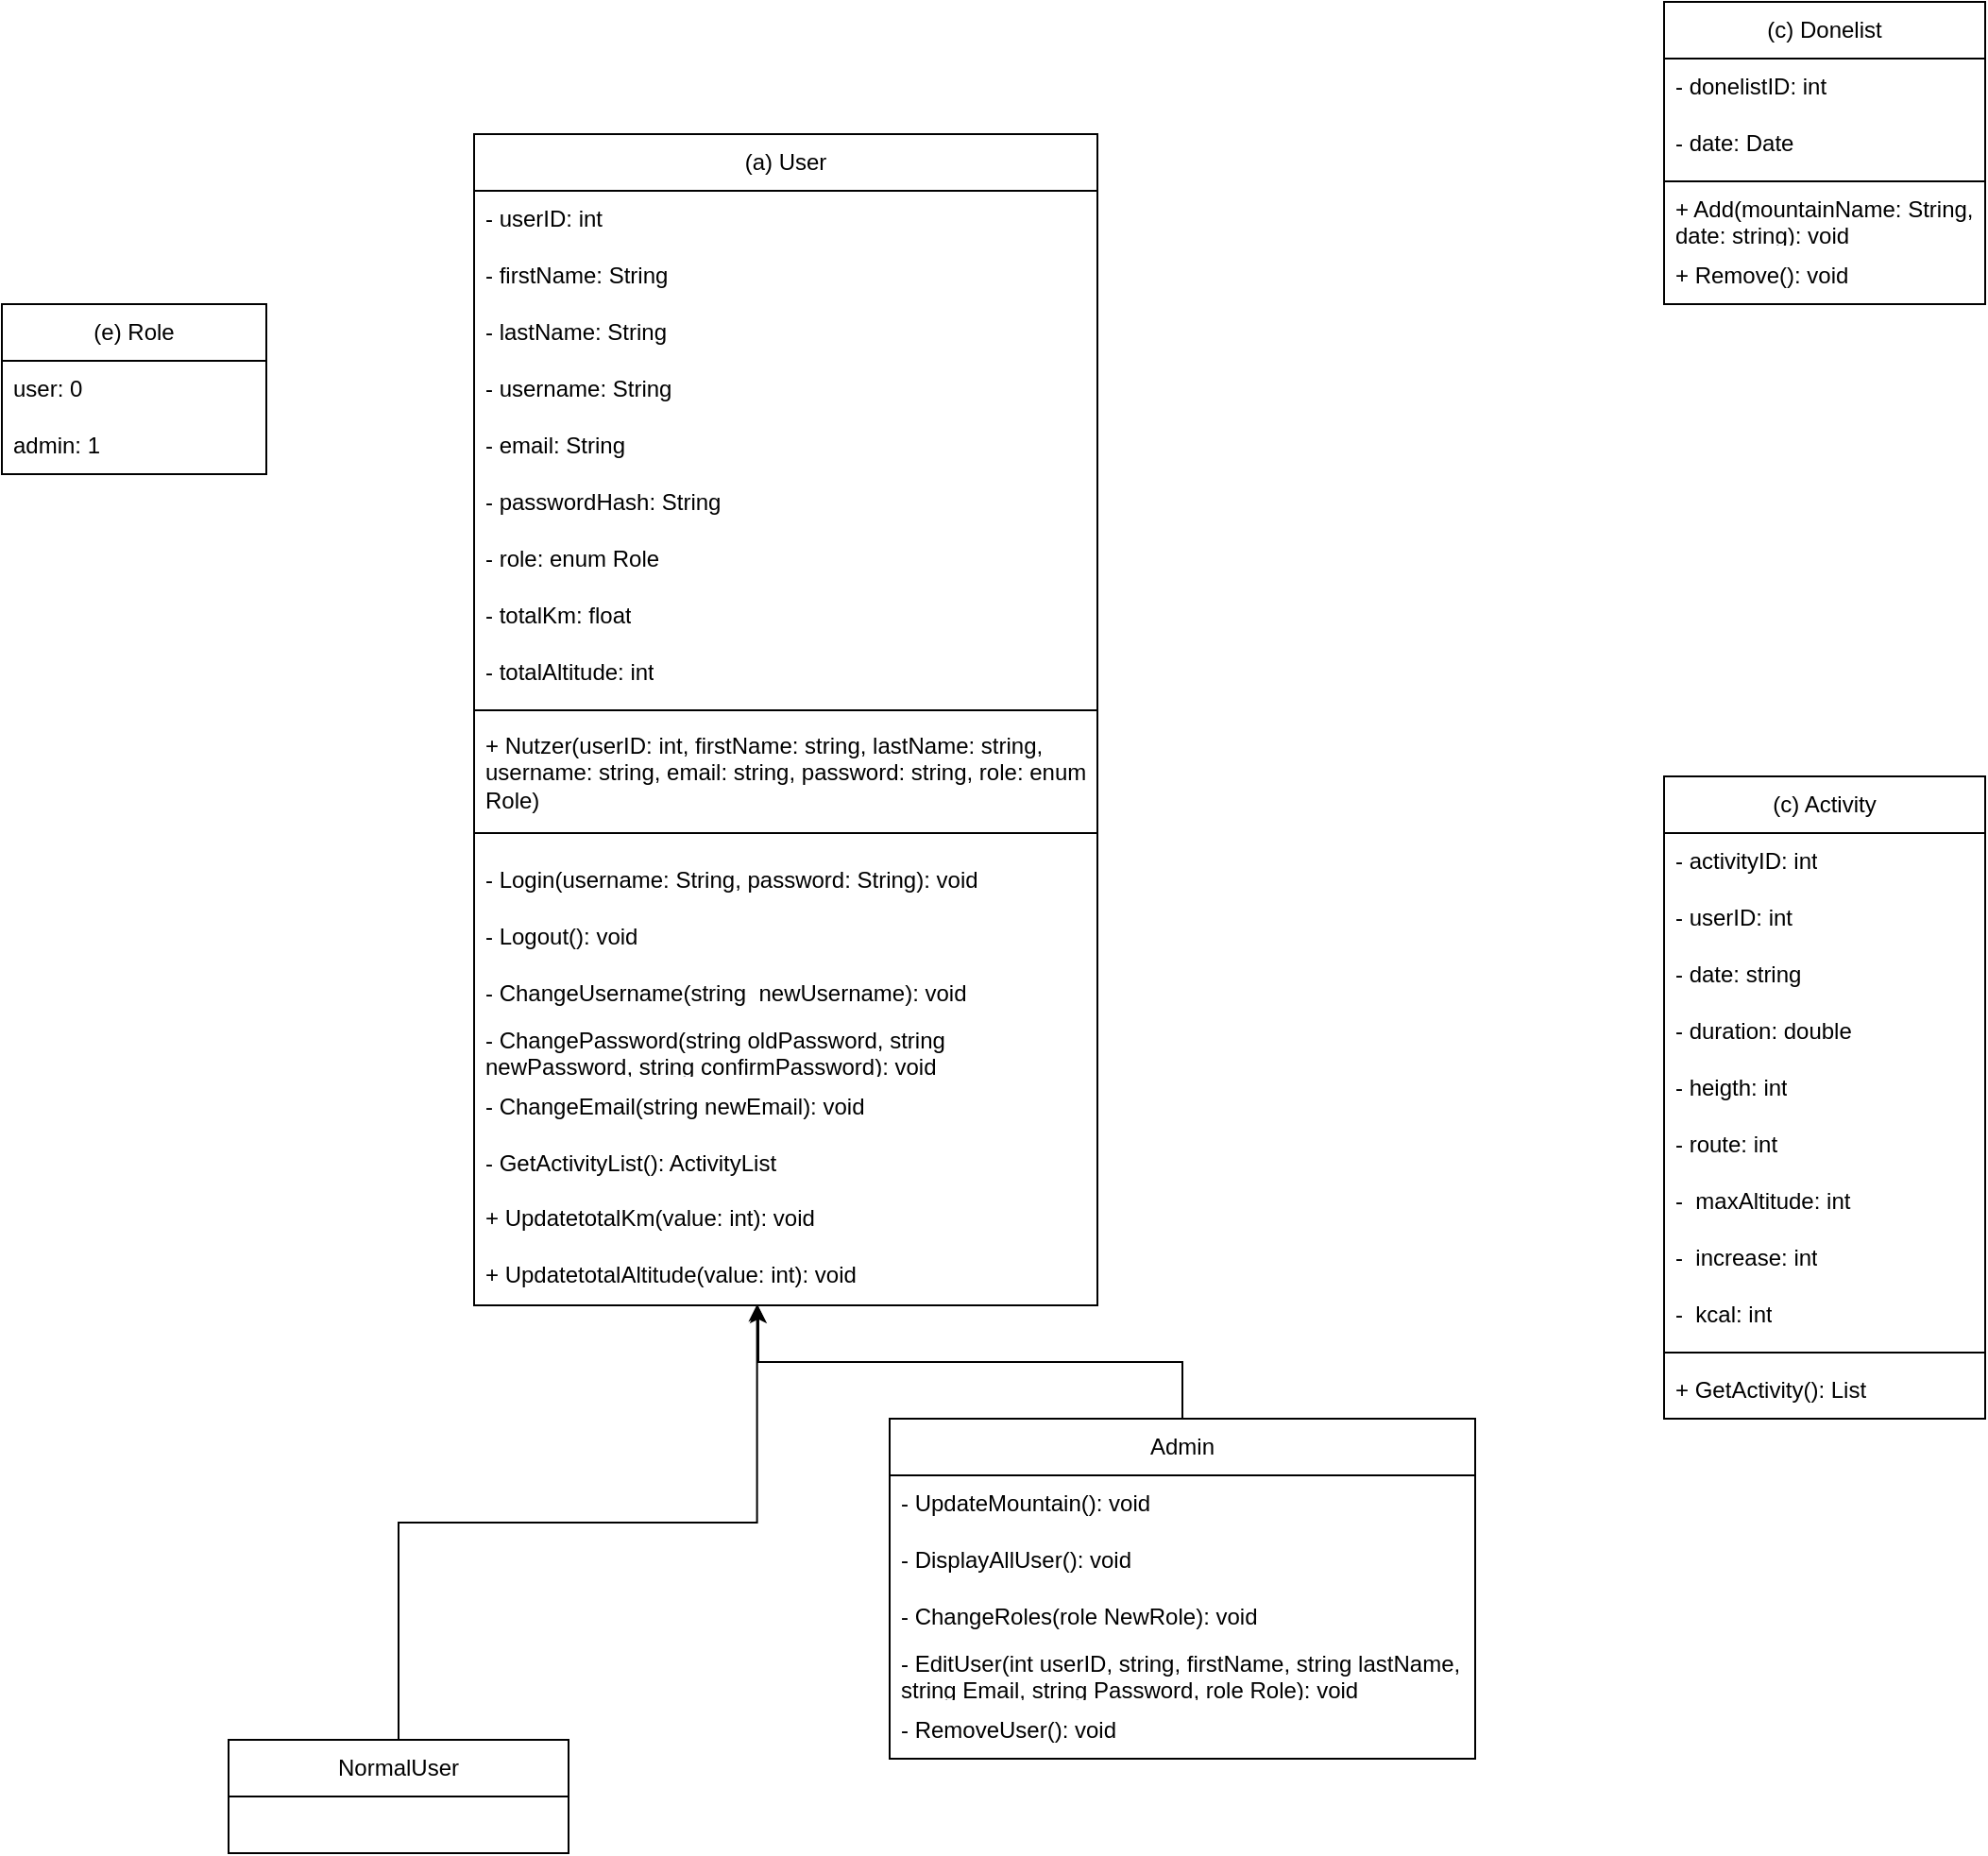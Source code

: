<mxfile version="25.0.2">
  <diagram name="Seite-1" id="ZbTAyUVMpzpLRNHkgS00">
    <mxGraphModel dx="1038" dy="763" grid="1" gridSize="10" guides="1" tooltips="1" connect="1" arrows="1" fold="1" page="1" pageScale="1" pageWidth="827" pageHeight="1169" math="0" shadow="0">
      <root>
        <mxCell id="0" />
        <mxCell id="1" parent="0" />
        <mxCell id="UGGz3qacBqOqNmaK9mtV-1" value="(a) User" style="swimlane;fontStyle=0;childLayout=stackLayout;horizontal=1;startSize=30;horizontalStack=0;resizeParent=1;resizeParentMax=0;resizeLast=0;collapsible=1;marginBottom=0;whiteSpace=wrap;html=1;" parent="1" vertex="1">
          <mxGeometry x="340" y="150" width="330" height="620" as="geometry" />
        </mxCell>
        <mxCell id="UGGz3qacBqOqNmaK9mtV-2" value="- userID: int" style="text;strokeColor=none;fillColor=none;align=left;verticalAlign=middle;spacingLeft=4;spacingRight=4;overflow=hidden;points=[[0,0.5],[1,0.5]];portConstraint=eastwest;rotatable=0;whiteSpace=wrap;html=1;" parent="UGGz3qacBqOqNmaK9mtV-1" vertex="1">
          <mxGeometry y="30" width="330" height="30" as="geometry" />
        </mxCell>
        <mxCell id="UGGz3qacBqOqNmaK9mtV-3" value="- firstName: String" style="text;strokeColor=none;fillColor=none;align=left;verticalAlign=middle;spacingLeft=4;spacingRight=4;overflow=hidden;points=[[0,0.5],[1,0.5]];portConstraint=eastwest;rotatable=0;whiteSpace=wrap;html=1;" parent="UGGz3qacBqOqNmaK9mtV-1" vertex="1">
          <mxGeometry y="60" width="330" height="30" as="geometry" />
        </mxCell>
        <mxCell id="UGGz3qacBqOqNmaK9mtV-4" value="- lastName: String" style="text;strokeColor=none;fillColor=none;align=left;verticalAlign=middle;spacingLeft=4;spacingRight=4;overflow=hidden;points=[[0,0.5],[1,0.5]];portConstraint=eastwest;rotatable=0;whiteSpace=wrap;html=1;" parent="UGGz3qacBqOqNmaK9mtV-1" vertex="1">
          <mxGeometry y="90" width="330" height="30" as="geometry" />
        </mxCell>
        <mxCell id="b_B-MRHjMn5Xg6RO3LzB-2" value="- username: String" style="text;strokeColor=none;fillColor=none;align=left;verticalAlign=middle;spacingLeft=4;spacingRight=4;overflow=hidden;points=[[0,0.5],[1,0.5]];portConstraint=eastwest;rotatable=0;whiteSpace=wrap;html=1;" parent="UGGz3qacBqOqNmaK9mtV-1" vertex="1">
          <mxGeometry y="120" width="330" height="30" as="geometry" />
        </mxCell>
        <mxCell id="UGGz3qacBqOqNmaK9mtV-5" value="- email: String" style="text;strokeColor=none;fillColor=none;align=left;verticalAlign=middle;spacingLeft=4;spacingRight=4;overflow=hidden;points=[[0,0.5],[1,0.5]];portConstraint=eastwest;rotatable=0;whiteSpace=wrap;html=1;" parent="UGGz3qacBqOqNmaK9mtV-1" vertex="1">
          <mxGeometry y="150" width="330" height="30" as="geometry" />
        </mxCell>
        <mxCell id="UGGz3qacBqOqNmaK9mtV-8" value="- passwordHash: String" style="text;strokeColor=none;fillColor=none;align=left;verticalAlign=middle;spacingLeft=4;spacingRight=4;overflow=hidden;points=[[0,0.5],[1,0.5]];portConstraint=eastwest;rotatable=0;whiteSpace=wrap;html=1;" parent="UGGz3qacBqOqNmaK9mtV-1" vertex="1">
          <mxGeometry y="180" width="330" height="30" as="geometry" />
        </mxCell>
        <mxCell id="UGGz3qacBqOqNmaK9mtV-9" value="- role: enum Role" style="text;strokeColor=none;fillColor=none;align=left;verticalAlign=middle;spacingLeft=4;spacingRight=4;overflow=hidden;points=[[0,0.5],[1,0.5]];portConstraint=eastwest;rotatable=0;whiteSpace=wrap;html=1;" parent="UGGz3qacBqOqNmaK9mtV-1" vertex="1">
          <mxGeometry y="210" width="330" height="30" as="geometry" />
        </mxCell>
        <mxCell id="UGGz3qacBqOqNmaK9mtV-10" value="- totalKm: float" style="text;strokeColor=none;fillColor=none;align=left;verticalAlign=middle;spacingLeft=4;spacingRight=4;overflow=hidden;points=[[0,0.5],[1,0.5]];portConstraint=eastwest;rotatable=0;whiteSpace=wrap;html=1;" parent="UGGz3qacBqOqNmaK9mtV-1" vertex="1">
          <mxGeometry y="240" width="330" height="30" as="geometry" />
        </mxCell>
        <mxCell id="UGGz3qacBqOqNmaK9mtV-11" value="- totalAltitude: int" style="text;strokeColor=none;fillColor=none;align=left;verticalAlign=middle;spacingLeft=4;spacingRight=4;overflow=hidden;points=[[0,0.5],[1,0.5]];portConstraint=eastwest;rotatable=0;whiteSpace=wrap;html=1;" parent="UGGz3qacBqOqNmaK9mtV-1" vertex="1">
          <mxGeometry y="270" width="330" height="30" as="geometry" />
        </mxCell>
        <mxCell id="TD3rTA4_gEk4RtTlKrSq-3" value="" style="line;strokeWidth=1;rotatable=0;dashed=0;labelPosition=right;align=left;verticalAlign=middle;spacingTop=0;spacingLeft=6;points=[];portConstraint=eastwest;" vertex="1" parent="UGGz3qacBqOqNmaK9mtV-1">
          <mxGeometry y="300" width="330" height="10" as="geometry" />
        </mxCell>
        <mxCell id="TD3rTA4_gEk4RtTlKrSq-13" value="+ Nutzer(userID: int, firstName: string, lastName: string, username: string, email: string, password: string, role: enum Role)" style="text;strokeColor=none;fillColor=none;spacingLeft=4;spacingRight=4;overflow=hidden;rotatable=0;points=[[0,0.5],[1,0.5]];portConstraint=eastwest;fontSize=12;whiteSpace=wrap;html=1;" vertex="1" parent="UGGz3qacBqOqNmaK9mtV-1">
          <mxGeometry y="310" width="330" height="50" as="geometry" />
        </mxCell>
        <mxCell id="TD3rTA4_gEk4RtTlKrSq-14" value="" style="line;strokeWidth=1;rotatable=0;dashed=0;labelPosition=right;align=left;verticalAlign=middle;spacingTop=0;spacingLeft=6;points=[];portConstraint=eastwest;" vertex="1" parent="UGGz3qacBqOqNmaK9mtV-1">
          <mxGeometry y="360" width="330" height="20" as="geometry" />
        </mxCell>
        <mxCell id="UGGz3qacBqOqNmaK9mtV-13" value="- Login(username: String, password: String): void" style="text;strokeColor=none;fillColor=none;align=left;verticalAlign=middle;spacingLeft=4;spacingRight=4;overflow=hidden;points=[[0,0.5],[1,0.5]];portConstraint=eastwest;rotatable=0;whiteSpace=wrap;html=1;" parent="UGGz3qacBqOqNmaK9mtV-1" vertex="1">
          <mxGeometry y="380" width="330" height="30" as="geometry" />
        </mxCell>
        <mxCell id="UGGz3qacBqOqNmaK9mtV-14" value="- Logout(): void" style="text;strokeColor=none;fillColor=none;align=left;verticalAlign=middle;spacingLeft=4;spacingRight=4;overflow=hidden;points=[[0,0.5],[1,0.5]];portConstraint=eastwest;rotatable=0;whiteSpace=wrap;html=1;" parent="UGGz3qacBqOqNmaK9mtV-1" vertex="1">
          <mxGeometry y="410" width="330" height="30" as="geometry" />
        </mxCell>
        <mxCell id="UGGz3qacBqOqNmaK9mtV-15" value="- ChangeUsername(string&amp;nbsp; newUsername): void" style="text;strokeColor=none;fillColor=none;align=left;verticalAlign=middle;spacingLeft=4;spacingRight=4;overflow=hidden;points=[[0,0.5],[1,0.5]];portConstraint=eastwest;rotatable=0;whiteSpace=wrap;html=1;" parent="UGGz3qacBqOqNmaK9mtV-1" vertex="1">
          <mxGeometry y="440" width="330" height="30" as="geometry" />
        </mxCell>
        <mxCell id="UGGz3qacBqOqNmaK9mtV-16" value="- ChangePassword(string oldPassword, string newPassword, string confirmPassword): void" style="text;strokeColor=none;fillColor=none;align=left;verticalAlign=middle;spacingLeft=4;spacingRight=4;overflow=hidden;points=[[0,0.5],[1,0.5]];portConstraint=eastwest;rotatable=0;whiteSpace=wrap;html=1;" parent="UGGz3qacBqOqNmaK9mtV-1" vertex="1">
          <mxGeometry y="470" width="330" height="30" as="geometry" />
        </mxCell>
        <mxCell id="UGGz3qacBqOqNmaK9mtV-18" value="- ChangeEmail(string newEmail): void" style="text;strokeColor=none;fillColor=none;align=left;verticalAlign=middle;spacingLeft=4;spacingRight=4;overflow=hidden;points=[[0,0.5],[1,0.5]];portConstraint=eastwest;rotatable=0;whiteSpace=wrap;html=1;" parent="UGGz3qacBqOqNmaK9mtV-1" vertex="1">
          <mxGeometry y="500" width="330" height="30" as="geometry" />
        </mxCell>
        <mxCell id="UGGz3qacBqOqNmaK9mtV-88" value="- GetActivityList(): ActivityList" style="text;strokeColor=none;fillColor=none;align=left;verticalAlign=middle;spacingLeft=4;spacingRight=4;overflow=hidden;points=[[0,0.5],[1,0.5]];portConstraint=eastwest;rotatable=0;whiteSpace=wrap;html=1;" parent="UGGz3qacBqOqNmaK9mtV-1" vertex="1">
          <mxGeometry y="530" width="330" height="30" as="geometry" />
        </mxCell>
        <mxCell id="TD3rTA4_gEk4RtTlKrSq-16" value="+ UpdatetotalKm(value: int): void" style="text;strokeColor=none;fillColor=none;spacingLeft=4;spacingRight=4;overflow=hidden;rotatable=0;points=[[0,0.5],[1,0.5]];portConstraint=eastwest;fontSize=12;whiteSpace=wrap;html=1;" vertex="1" parent="UGGz3qacBqOqNmaK9mtV-1">
          <mxGeometry y="560" width="330" height="30" as="geometry" />
        </mxCell>
        <mxCell id="TD3rTA4_gEk4RtTlKrSq-17" value="+ UpdatetotalAltitude(value: int): void" style="text;strokeColor=none;fillColor=none;spacingLeft=4;spacingRight=4;overflow=hidden;rotatable=0;points=[[0,0.5],[1,0.5]];portConstraint=eastwest;fontSize=12;whiteSpace=wrap;html=1;" vertex="1" parent="UGGz3qacBqOqNmaK9mtV-1">
          <mxGeometry y="590" width="330" height="30" as="geometry" />
        </mxCell>
        <mxCell id="UGGz3qacBqOqNmaK9mtV-21" value="Admin" style="swimlane;fontStyle=0;childLayout=stackLayout;horizontal=1;startSize=30;horizontalStack=0;resizeParent=1;resizeParentMax=0;resizeLast=0;collapsible=1;marginBottom=0;whiteSpace=wrap;html=1;" parent="1" vertex="1">
          <mxGeometry x="560" y="830" width="310" height="180" as="geometry" />
        </mxCell>
        <mxCell id="UGGz3qacBqOqNmaK9mtV-24" value="- UpdateMountain(): void" style="text;strokeColor=none;fillColor=none;align=left;verticalAlign=middle;spacingLeft=4;spacingRight=4;overflow=hidden;points=[[0,0.5],[1,0.5]];portConstraint=eastwest;rotatable=0;whiteSpace=wrap;html=1;" parent="UGGz3qacBqOqNmaK9mtV-21" vertex="1">
          <mxGeometry y="30" width="310" height="30" as="geometry" />
        </mxCell>
        <mxCell id="UGGz3qacBqOqNmaK9mtV-25" value="- DisplayAllUser(): void" style="text;strokeColor=none;fillColor=none;align=left;verticalAlign=middle;spacingLeft=4;spacingRight=4;overflow=hidden;points=[[0,0.5],[1,0.5]];portConstraint=eastwest;rotatable=0;whiteSpace=wrap;html=1;" parent="UGGz3qacBqOqNmaK9mtV-21" vertex="1">
          <mxGeometry y="60" width="310" height="30" as="geometry" />
        </mxCell>
        <mxCell id="UGGz3qacBqOqNmaK9mtV-28" value="- ChangeRoles(role NewRole): void" style="text;strokeColor=none;fillColor=none;align=left;verticalAlign=middle;spacingLeft=4;spacingRight=4;overflow=hidden;points=[[0,0.5],[1,0.5]];portConstraint=eastwest;rotatable=0;whiteSpace=wrap;html=1;" parent="UGGz3qacBqOqNmaK9mtV-21" vertex="1">
          <mxGeometry y="90" width="310" height="30" as="geometry" />
        </mxCell>
        <mxCell id="UGGz3qacBqOqNmaK9mtV-29" value="- EditUser(int userID, string, firstName, string lastName, string Email, string Password, role Role): void" style="text;strokeColor=none;fillColor=none;align=left;verticalAlign=middle;spacingLeft=4;spacingRight=4;overflow=hidden;points=[[0,0.5],[1,0.5]];portConstraint=eastwest;rotatable=0;whiteSpace=wrap;html=1;" parent="UGGz3qacBqOqNmaK9mtV-21" vertex="1">
          <mxGeometry y="120" width="310" height="30" as="geometry" />
        </mxCell>
        <mxCell id="UGGz3qacBqOqNmaK9mtV-32" value="- RemoveUser(): void" style="text;strokeColor=none;fillColor=none;align=left;verticalAlign=middle;spacingLeft=4;spacingRight=4;overflow=hidden;points=[[0,0.5],[1,0.5]];portConstraint=eastwest;rotatable=0;whiteSpace=wrap;html=1;" parent="UGGz3qacBqOqNmaK9mtV-21" vertex="1">
          <mxGeometry y="150" width="310" height="30" as="geometry" />
        </mxCell>
        <mxCell id="UGGz3qacBqOqNmaK9mtV-36" value="NormalUser" style="swimlane;fontStyle=0;childLayout=stackLayout;horizontal=1;startSize=30;horizontalStack=0;resizeParent=1;resizeParentMax=0;resizeLast=0;collapsible=1;marginBottom=0;whiteSpace=wrap;html=1;" parent="1" vertex="1">
          <mxGeometry x="210" y="1000" width="180" height="60" as="geometry" />
        </mxCell>
        <mxCell id="UGGz3qacBqOqNmaK9mtV-62" value="(c) Activity" style="swimlane;fontStyle=0;childLayout=stackLayout;horizontal=1;startSize=30;horizontalStack=0;resizeParent=1;resizeParentMax=0;resizeLast=0;collapsible=1;marginBottom=0;whiteSpace=wrap;html=1;" parent="1" vertex="1">
          <mxGeometry x="970" y="490" width="170" height="340" as="geometry" />
        </mxCell>
        <mxCell id="UGGz3qacBqOqNmaK9mtV-63" value="- activityID: int" style="text;strokeColor=none;fillColor=none;align=left;verticalAlign=middle;spacingLeft=4;spacingRight=4;overflow=hidden;points=[[0,0.5],[1,0.5]];portConstraint=eastwest;rotatable=0;whiteSpace=wrap;html=1;" parent="UGGz3qacBqOqNmaK9mtV-62" vertex="1">
          <mxGeometry y="30" width="170" height="30" as="geometry" />
        </mxCell>
        <mxCell id="UGGz3qacBqOqNmaK9mtV-64" value="- userID: int" style="text;strokeColor=none;fillColor=none;align=left;verticalAlign=middle;spacingLeft=4;spacingRight=4;overflow=hidden;points=[[0,0.5],[1,0.5]];portConstraint=eastwest;rotatable=0;whiteSpace=wrap;html=1;" parent="UGGz3qacBqOqNmaK9mtV-62" vertex="1">
          <mxGeometry y="60" width="170" height="30" as="geometry" />
        </mxCell>
        <mxCell id="UGGz3qacBqOqNmaK9mtV-66" value="- date: string" style="text;strokeColor=none;fillColor=none;align=left;verticalAlign=middle;spacingLeft=4;spacingRight=4;overflow=hidden;points=[[0,0.5],[1,0.5]];portConstraint=eastwest;rotatable=0;whiteSpace=wrap;html=1;" parent="UGGz3qacBqOqNmaK9mtV-62" vertex="1">
          <mxGeometry y="90" width="170" height="30" as="geometry" />
        </mxCell>
        <mxCell id="UGGz3qacBqOqNmaK9mtV-67" value="- duration: double" style="text;strokeColor=none;fillColor=none;align=left;verticalAlign=middle;spacingLeft=4;spacingRight=4;overflow=hidden;points=[[0,0.5],[1,0.5]];portConstraint=eastwest;rotatable=0;whiteSpace=wrap;html=1;" parent="UGGz3qacBqOqNmaK9mtV-62" vertex="1">
          <mxGeometry y="120" width="170" height="30" as="geometry" />
        </mxCell>
        <mxCell id="UGGz3qacBqOqNmaK9mtV-68" value="- heigth: int" style="text;strokeColor=none;fillColor=none;align=left;verticalAlign=middle;spacingLeft=4;spacingRight=4;overflow=hidden;points=[[0,0.5],[1,0.5]];portConstraint=eastwest;rotatable=0;whiteSpace=wrap;html=1;" parent="UGGz3qacBqOqNmaK9mtV-62" vertex="1">
          <mxGeometry y="150" width="170" height="30" as="geometry" />
        </mxCell>
        <mxCell id="UGGz3qacBqOqNmaK9mtV-71" value="- route: int" style="text;align=left;verticalAlign=middle;spacingLeft=4;spacingRight=4;overflow=hidden;points=[[0,0.5],[1,0.5]];portConstraint=eastwest;rotatable=0;whiteSpace=wrap;html=1;" parent="UGGz3qacBqOqNmaK9mtV-62" vertex="1">
          <mxGeometry y="180" width="170" height="30" as="geometry" />
        </mxCell>
        <mxCell id="z9zirwKKxDiTSx7_xv---1" value="-&amp;nbsp; maxAltitude: int" style="text;strokeColor=none;fillColor=none;align=left;verticalAlign=middle;spacingLeft=4;spacingRight=4;overflow=hidden;points=[[0,0.5],[1,0.5]];portConstraint=eastwest;rotatable=0;whiteSpace=wrap;html=1;" parent="UGGz3qacBqOqNmaK9mtV-62" vertex="1">
          <mxGeometry y="210" width="170" height="30" as="geometry" />
        </mxCell>
        <mxCell id="UGGz3qacBqOqNmaK9mtV-72" value="-&amp;nbsp; increase: int" style="text;strokeColor=none;fillColor=none;align=left;verticalAlign=middle;spacingLeft=4;spacingRight=4;overflow=hidden;points=[[0,0.5],[1,0.5]];portConstraint=eastwest;rotatable=0;whiteSpace=wrap;html=1;" parent="UGGz3qacBqOqNmaK9mtV-62" vertex="1">
          <mxGeometry y="240" width="170" height="30" as="geometry" />
        </mxCell>
        <mxCell id="z9zirwKKxDiTSx7_xv---2" value="-&amp;nbsp; kcal: int" style="text;strokeColor=none;fillColor=none;align=left;verticalAlign=middle;spacingLeft=4;spacingRight=4;overflow=hidden;points=[[0,0.5],[1,0.5]];portConstraint=eastwest;rotatable=0;whiteSpace=wrap;html=1;" parent="UGGz3qacBqOqNmaK9mtV-62" vertex="1">
          <mxGeometry y="270" width="170" height="30" as="geometry" />
        </mxCell>
        <mxCell id="TD3rTA4_gEk4RtTlKrSq-20" value="" style="line;strokeWidth=1;rotatable=0;dashed=0;labelPosition=right;align=left;verticalAlign=middle;spacingTop=0;spacingLeft=6;points=[];portConstraint=eastwest;" vertex="1" parent="UGGz3qacBqOqNmaK9mtV-62">
          <mxGeometry y="300" width="170" height="10" as="geometry" />
        </mxCell>
        <mxCell id="UGGz3qacBqOqNmaK9mtV-73" value="+ Get&lt;span style=&quot;text-align: center;&quot;&gt;Activity&lt;/span&gt;(): List" style="text;strokeColor=none;fillColor=none;align=left;verticalAlign=middle;spacingLeft=4;spacingRight=4;overflow=hidden;points=[[0,0.5],[1,0.5]];portConstraint=eastwest;rotatable=0;whiteSpace=wrap;html=1;" parent="UGGz3qacBqOqNmaK9mtV-62" vertex="1">
          <mxGeometry y="310" width="170" height="30" as="geometry" />
        </mxCell>
        <mxCell id="UGGz3qacBqOqNmaK9mtV-75" value="(c) Donelist" style="swimlane;fontStyle=0;childLayout=stackLayout;horizontal=1;startSize=30;horizontalStack=0;resizeParent=1;resizeParentMax=0;resizeLast=0;collapsible=1;marginBottom=0;whiteSpace=wrap;html=1;" parent="1" vertex="1">
          <mxGeometry x="970" y="80" width="170" height="160" as="geometry" />
        </mxCell>
        <mxCell id="UGGz3qacBqOqNmaK9mtV-76" value="- donelistID: int" style="text;strokeColor=none;fillColor=none;align=left;verticalAlign=middle;spacingLeft=4;spacingRight=4;overflow=hidden;points=[[0,0.5],[1,0.5]];portConstraint=eastwest;rotatable=0;whiteSpace=wrap;html=1;" parent="UGGz3qacBqOqNmaK9mtV-75" vertex="1">
          <mxGeometry y="30" width="170" height="30" as="geometry" />
        </mxCell>
        <mxCell id="UGGz3qacBqOqNmaK9mtV-79" value="- date: Date" style="text;strokeColor=none;fillColor=none;align=left;verticalAlign=middle;spacingLeft=4;spacingRight=4;overflow=hidden;points=[[0,0.5],[1,0.5]];portConstraint=eastwest;rotatable=0;whiteSpace=wrap;html=1;" parent="UGGz3qacBqOqNmaK9mtV-75" vertex="1">
          <mxGeometry y="60" width="170" height="30" as="geometry" />
        </mxCell>
        <mxCell id="TD3rTA4_gEk4RtTlKrSq-21" value="" style="line;strokeWidth=1;rotatable=0;dashed=0;labelPosition=right;align=left;verticalAlign=middle;spacingTop=0;spacingLeft=6;points=[];portConstraint=eastwest;" vertex="1" parent="UGGz3qacBqOqNmaK9mtV-75">
          <mxGeometry y="90" width="170" height="10" as="geometry" />
        </mxCell>
        <mxCell id="UGGz3qacBqOqNmaK9mtV-85" value="+ Add(mountainName: String, date: string): void" style="text;strokeColor=none;fillColor=none;align=left;verticalAlign=middle;spacingLeft=4;spacingRight=4;overflow=hidden;points=[[0,0.5],[1,0.5]];portConstraint=eastwest;rotatable=0;whiteSpace=wrap;html=1;" parent="UGGz3qacBqOqNmaK9mtV-75" vertex="1">
          <mxGeometry y="100" width="170" height="30" as="geometry" />
        </mxCell>
        <mxCell id="UGGz3qacBqOqNmaK9mtV-86" value="+ Remove(): void" style="text;strokeColor=none;fillColor=none;align=left;verticalAlign=middle;spacingLeft=4;spacingRight=4;overflow=hidden;points=[[0,0.5],[1,0.5]];portConstraint=eastwest;rotatable=0;whiteSpace=wrap;html=1;" parent="UGGz3qacBqOqNmaK9mtV-75" vertex="1">
          <mxGeometry y="130" width="170" height="30" as="geometry" />
        </mxCell>
        <mxCell id="TD3rTA4_gEk4RtTlKrSq-5" value="(e) Role" style="swimlane;fontStyle=0;childLayout=stackLayout;horizontal=1;startSize=30;horizontalStack=0;resizeParent=1;resizeParentMax=0;resizeLast=0;collapsible=1;marginBottom=0;whiteSpace=wrap;html=1;" vertex="1" parent="1">
          <mxGeometry x="90" y="240" width="140" height="90" as="geometry" />
        </mxCell>
        <mxCell id="TD3rTA4_gEk4RtTlKrSq-6" value="user: 0" style="text;strokeColor=none;fillColor=none;align=left;verticalAlign=middle;spacingLeft=4;spacingRight=4;overflow=hidden;points=[[0,0.5],[1,0.5]];portConstraint=eastwest;rotatable=0;whiteSpace=wrap;html=1;" vertex="1" parent="TD3rTA4_gEk4RtTlKrSq-5">
          <mxGeometry y="30" width="140" height="30" as="geometry" />
        </mxCell>
        <mxCell id="TD3rTA4_gEk4RtTlKrSq-8" value="admin: 1" style="text;strokeColor=none;fillColor=none;align=left;verticalAlign=middle;spacingLeft=4;spacingRight=4;overflow=hidden;points=[[0,0.5],[1,0.5]];portConstraint=eastwest;rotatable=0;whiteSpace=wrap;html=1;" vertex="1" parent="TD3rTA4_gEk4RtTlKrSq-5">
          <mxGeometry y="60" width="140" height="30" as="geometry" />
        </mxCell>
        <mxCell id="TD3rTA4_gEk4RtTlKrSq-18" style="edgeStyle=orthogonalEdgeStyle;rounded=0;orthogonalLoop=1;jettySize=auto;html=1;exitX=0.5;exitY=0;exitDx=0;exitDy=0;entryX=0.456;entryY=1.014;entryDx=0;entryDy=0;entryPerimeter=0;" edge="1" parent="1" source="UGGz3qacBqOqNmaK9mtV-21" target="TD3rTA4_gEk4RtTlKrSq-17">
          <mxGeometry relative="1" as="geometry" />
        </mxCell>
        <mxCell id="TD3rTA4_gEk4RtTlKrSq-19" style="edgeStyle=orthogonalEdgeStyle;rounded=0;orthogonalLoop=1;jettySize=auto;html=1;exitX=0.5;exitY=0;exitDx=0;exitDy=0;entryX=0.454;entryY=0.983;entryDx=0;entryDy=0;entryPerimeter=0;" edge="1" parent="1" source="UGGz3qacBqOqNmaK9mtV-36" target="TD3rTA4_gEk4RtTlKrSq-17">
          <mxGeometry relative="1" as="geometry" />
        </mxCell>
      </root>
    </mxGraphModel>
  </diagram>
</mxfile>
